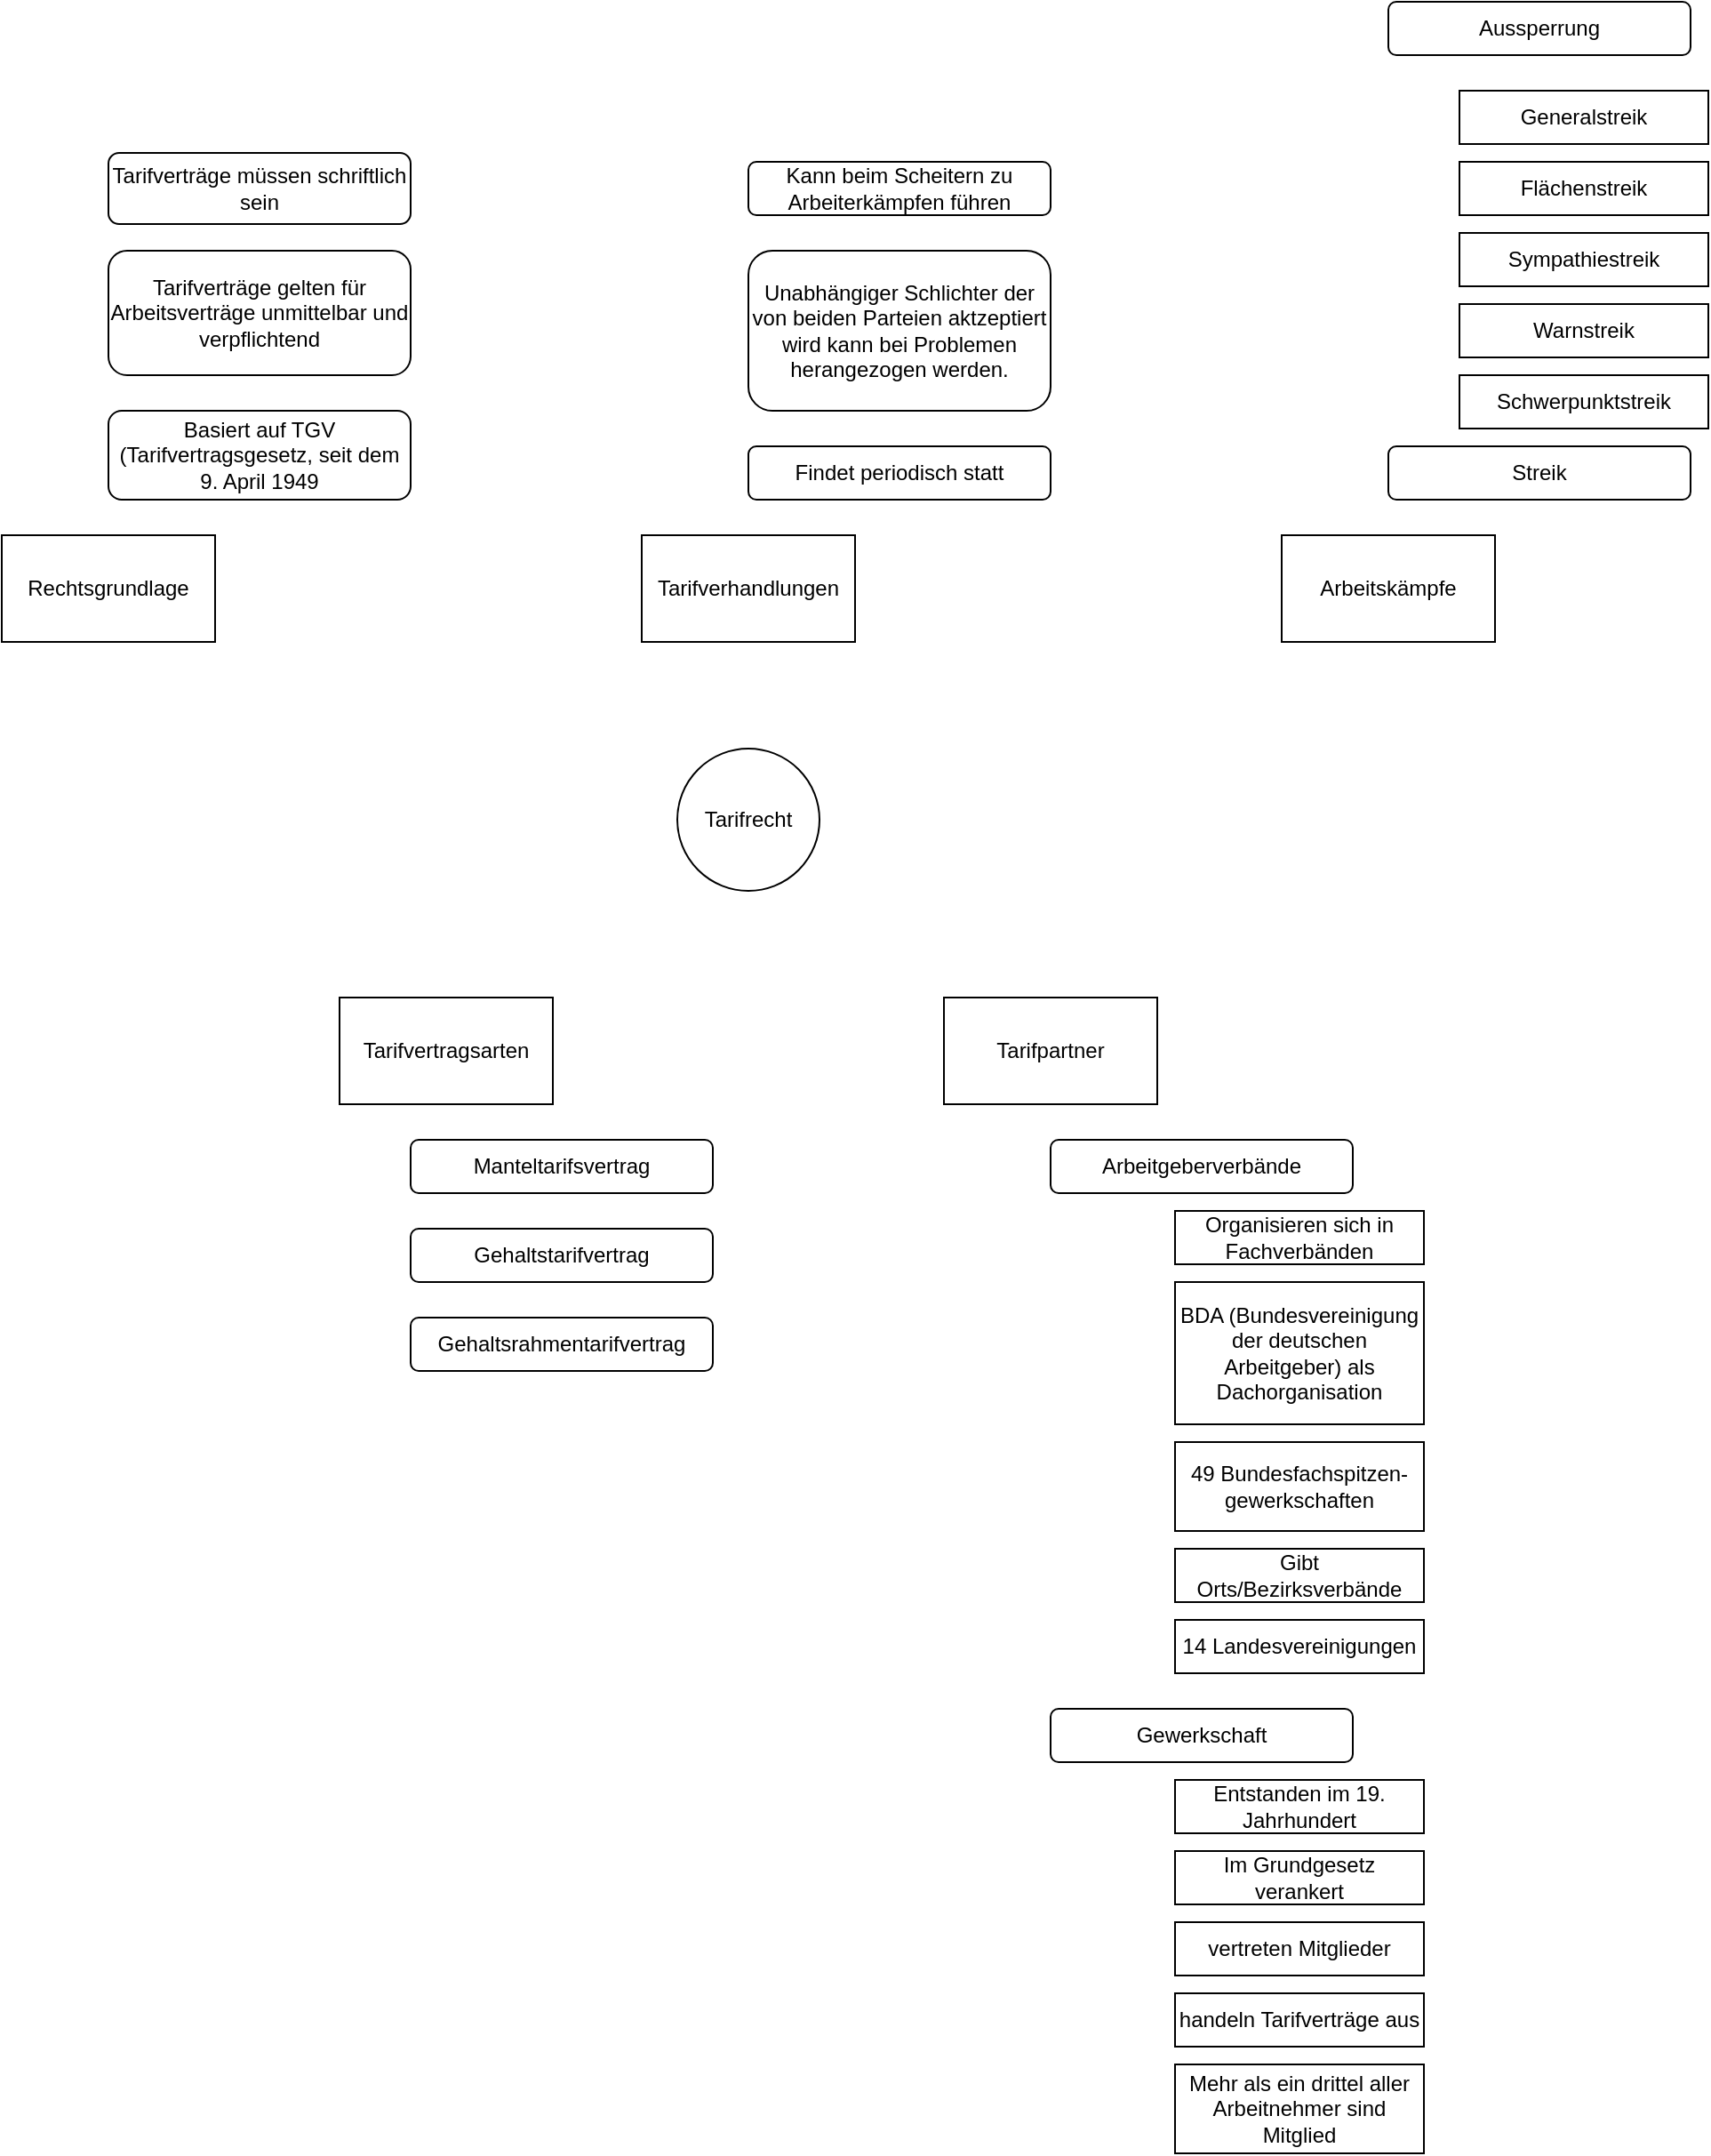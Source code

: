 <mxfile version="14.1.2" type="github">
  <diagram id="NVxNyo2ifCKapMFhYjiP" name="Page-1">
    <mxGraphModel dx="2249" dy="1855" grid="1" gridSize="10" guides="1" tooltips="1" connect="1" arrows="1" fold="1" page="1" pageScale="1" pageWidth="827" pageHeight="1169" math="0" shadow="0">
      <root>
        <mxCell id="0" />
        <mxCell id="1" parent="0" />
        <mxCell id="m6uIh2kafp6VVx8X3005-1" value="&lt;div&gt;Tarifrecht&lt;/div&gt;" style="ellipse;whiteSpace=wrap;html=1;aspect=fixed;" vertex="1" parent="1">
          <mxGeometry x="340" y="270" width="80" height="80" as="geometry" />
        </mxCell>
        <mxCell id="m6uIh2kafp6VVx8X3005-2" value="Arbeitskämpfe" style="rounded=0;whiteSpace=wrap;html=1;" vertex="1" parent="1">
          <mxGeometry x="680" y="150" width="120" height="60" as="geometry" />
        </mxCell>
        <mxCell id="m6uIh2kafp6VVx8X3005-3" value="&lt;div&gt;Rechtsgrundlage&lt;/div&gt;" style="rounded=0;whiteSpace=wrap;html=1;" vertex="1" parent="1">
          <mxGeometry x="-40" y="150" width="120" height="60" as="geometry" />
        </mxCell>
        <mxCell id="m6uIh2kafp6VVx8X3005-6" value="Tarifpartner" style="rounded=0;whiteSpace=wrap;html=1;" vertex="1" parent="1">
          <mxGeometry x="490" y="410" width="120" height="60" as="geometry" />
        </mxCell>
        <mxCell id="m6uIh2kafp6VVx8X3005-7" value="&lt;div&gt;Tarifvertragsarten&lt;/div&gt;" style="rounded=0;whiteSpace=wrap;html=1;" vertex="1" parent="1">
          <mxGeometry x="150" y="410" width="120" height="60" as="geometry" />
        </mxCell>
        <mxCell id="m6uIh2kafp6VVx8X3005-8" value="&lt;div&gt;Arbeitgeberverbände&lt;/div&gt;" style="rounded=1;whiteSpace=wrap;html=1;" vertex="1" parent="1">
          <mxGeometry x="550" y="490" width="170" height="30" as="geometry" />
        </mxCell>
        <mxCell id="m6uIh2kafp6VVx8X3005-10" value="&lt;div&gt;Gewerkschaft&lt;/div&gt;" style="rounded=1;whiteSpace=wrap;html=1;" vertex="1" parent="1">
          <mxGeometry x="550" y="810" width="170" height="30" as="geometry" />
        </mxCell>
        <mxCell id="m6uIh2kafp6VVx8X3005-11" value="Organisieren sich in Fachverbänden" style="rounded=0;whiteSpace=wrap;html=1;" vertex="1" parent="1">
          <mxGeometry x="620" y="530" width="140" height="30" as="geometry" />
        </mxCell>
        <mxCell id="m6uIh2kafp6VVx8X3005-12" value="BDA (Bundesvereinigung der deutschen Arbeitgeber) als Dachorganisation" style="rounded=0;whiteSpace=wrap;html=1;" vertex="1" parent="1">
          <mxGeometry x="620" y="570" width="140" height="80" as="geometry" />
        </mxCell>
        <mxCell id="m6uIh2kafp6VVx8X3005-13" value="49 Bundesfachspitzen-gewerkschaften" style="rounded=0;whiteSpace=wrap;html=1;" vertex="1" parent="1">
          <mxGeometry x="620" y="660" width="140" height="50" as="geometry" />
        </mxCell>
        <mxCell id="m6uIh2kafp6VVx8X3005-14" value="&lt;div&gt;Gibt Orts/Bezirksverbände&lt;/div&gt;" style="rounded=0;whiteSpace=wrap;html=1;" vertex="1" parent="1">
          <mxGeometry x="620" y="720" width="140" height="30" as="geometry" />
        </mxCell>
        <mxCell id="m6uIh2kafp6VVx8X3005-15" value="&lt;div&gt;14 Landesvereinigungen&lt;br&gt;&lt;/div&gt;" style="rounded=0;whiteSpace=wrap;html=1;" vertex="1" parent="1">
          <mxGeometry x="620" y="760" width="140" height="30" as="geometry" />
        </mxCell>
        <mxCell id="m6uIh2kafp6VVx8X3005-16" value="Entstanden im 19. Jahrhundert" style="rounded=0;whiteSpace=wrap;html=1;" vertex="1" parent="1">
          <mxGeometry x="620" y="850" width="140" height="30" as="geometry" />
        </mxCell>
        <mxCell id="m6uIh2kafp6VVx8X3005-17" value="Im Grundgesetz verankert" style="rounded=0;whiteSpace=wrap;html=1;" vertex="1" parent="1">
          <mxGeometry x="620" y="890" width="140" height="30" as="geometry" />
        </mxCell>
        <mxCell id="m6uIh2kafp6VVx8X3005-18" value="vertreten Mitglieder" style="rounded=0;whiteSpace=wrap;html=1;" vertex="1" parent="1">
          <mxGeometry x="620" y="930" width="140" height="30" as="geometry" />
        </mxCell>
        <mxCell id="m6uIh2kafp6VVx8X3005-19" value="handeln Tarifverträge aus" style="rounded=0;whiteSpace=wrap;html=1;" vertex="1" parent="1">
          <mxGeometry x="620" y="970" width="140" height="30" as="geometry" />
        </mxCell>
        <mxCell id="m6uIh2kafp6VVx8X3005-20" value="&lt;div&gt;Mehr als ein drittel aller Arbeitnehmer sind Mitglied&lt;/div&gt;" style="rounded=0;whiteSpace=wrap;html=1;" vertex="1" parent="1">
          <mxGeometry x="620" y="1010" width="140" height="50" as="geometry" />
        </mxCell>
        <mxCell id="m6uIh2kafp6VVx8X3005-21" value="&lt;div&gt;Manteltarifsvertrag&lt;/div&gt;" style="rounded=1;whiteSpace=wrap;html=1;" vertex="1" parent="1">
          <mxGeometry x="190" y="490" width="170" height="30" as="geometry" />
        </mxCell>
        <mxCell id="m6uIh2kafp6VVx8X3005-22" value="&lt;div&gt;Gehaltstarifvertrag&lt;/div&gt;" style="rounded=1;whiteSpace=wrap;html=1;" vertex="1" parent="1">
          <mxGeometry x="190" y="540" width="170" height="30" as="geometry" />
        </mxCell>
        <mxCell id="m6uIh2kafp6VVx8X3005-23" value="&lt;div&gt;Gehaltsrahmentarifvertrag&lt;/div&gt;" style="rounded=1;whiteSpace=wrap;html=1;" vertex="1" parent="1">
          <mxGeometry x="190" y="590" width="170" height="30" as="geometry" />
        </mxCell>
        <mxCell id="m6uIh2kafp6VVx8X3005-24" value="&lt;div&gt;Tarifverhandlungen&lt;/div&gt;" style="rounded=0;whiteSpace=wrap;html=1;" vertex="1" parent="1">
          <mxGeometry x="320" y="150" width="120" height="60" as="geometry" />
        </mxCell>
        <mxCell id="m6uIh2kafp6VVx8X3005-25" value="Findet periodisch statt" style="rounded=1;whiteSpace=wrap;html=1;" vertex="1" parent="1">
          <mxGeometry x="380" y="100" width="170" height="30" as="geometry" />
        </mxCell>
        <mxCell id="m6uIh2kafp6VVx8X3005-26" value="Unabhängiger Schlichter der von beiden Parteien aktzeptiert wird kann bei Problemen herangezogen werden." style="rounded=1;whiteSpace=wrap;html=1;" vertex="1" parent="1">
          <mxGeometry x="380" y="-10" width="170" height="90" as="geometry" />
        </mxCell>
        <mxCell id="m6uIh2kafp6VVx8X3005-27" value="Kann beim Scheitern zu Arbeiterkämpfen führen" style="rounded=1;whiteSpace=wrap;html=1;" vertex="1" parent="1">
          <mxGeometry x="380" y="-60" width="170" height="30" as="geometry" />
        </mxCell>
        <mxCell id="m6uIh2kafp6VVx8X3005-28" value="Streik" style="rounded=1;whiteSpace=wrap;html=1;" vertex="1" parent="1">
          <mxGeometry x="740" y="100" width="170" height="30" as="geometry" />
        </mxCell>
        <mxCell id="m6uIh2kafp6VVx8X3005-29" value="&lt;div&gt;Aussperrung&lt;/div&gt;" style="rounded=1;whiteSpace=wrap;html=1;" vertex="1" parent="1">
          <mxGeometry x="740" y="-150" width="170" height="30" as="geometry" />
        </mxCell>
        <mxCell id="m6uIh2kafp6VVx8X3005-30" value="&lt;div&gt;Schwerpunktstreik&lt;/div&gt;" style="rounded=0;whiteSpace=wrap;html=1;" vertex="1" parent="1">
          <mxGeometry x="780" y="60" width="140" height="30" as="geometry" />
        </mxCell>
        <mxCell id="m6uIh2kafp6VVx8X3005-31" value="&lt;div&gt;Warnstreik&lt;/div&gt;" style="rounded=0;whiteSpace=wrap;html=1;" vertex="1" parent="1">
          <mxGeometry x="780" y="20" width="140" height="30" as="geometry" />
        </mxCell>
        <mxCell id="m6uIh2kafp6VVx8X3005-32" value="Sympathiestreik" style="rounded=0;whiteSpace=wrap;html=1;" vertex="1" parent="1">
          <mxGeometry x="780" y="-20" width="140" height="30" as="geometry" />
        </mxCell>
        <mxCell id="m6uIh2kafp6VVx8X3005-33" value="Flächenstreik" style="rounded=0;whiteSpace=wrap;html=1;" vertex="1" parent="1">
          <mxGeometry x="780" y="-60" width="140" height="30" as="geometry" />
        </mxCell>
        <mxCell id="m6uIh2kafp6VVx8X3005-34" value="Generalstreik" style="rounded=0;whiteSpace=wrap;html=1;" vertex="1" parent="1">
          <mxGeometry x="780" y="-100" width="140" height="30" as="geometry" />
        </mxCell>
        <mxCell id="m6uIh2kafp6VVx8X3005-35" value="&lt;div&gt;Basiert auf TGV (Tarifvertragsgesetz, seit dem 9. April 1949&lt;br&gt;&lt;/div&gt;" style="rounded=1;whiteSpace=wrap;html=1;" vertex="1" parent="1">
          <mxGeometry x="20" y="80" width="170" height="50" as="geometry" />
        </mxCell>
        <mxCell id="m6uIh2kafp6VVx8X3005-36" value="&lt;div&gt;Tarifverträge gelten für Arbeitsverträge unmittelbar und verpflichtend&lt;/div&gt;" style="rounded=1;whiteSpace=wrap;html=1;" vertex="1" parent="1">
          <mxGeometry x="20" y="-10" width="170" height="70" as="geometry" />
        </mxCell>
        <mxCell id="m6uIh2kafp6VVx8X3005-37" value="&lt;div&gt;Tarifverträge müssen schriftlich sein&lt;br&gt;&lt;/div&gt;" style="rounded=1;whiteSpace=wrap;html=1;" vertex="1" parent="1">
          <mxGeometry x="20" y="-65" width="170" height="40" as="geometry" />
        </mxCell>
      </root>
    </mxGraphModel>
  </diagram>
</mxfile>
